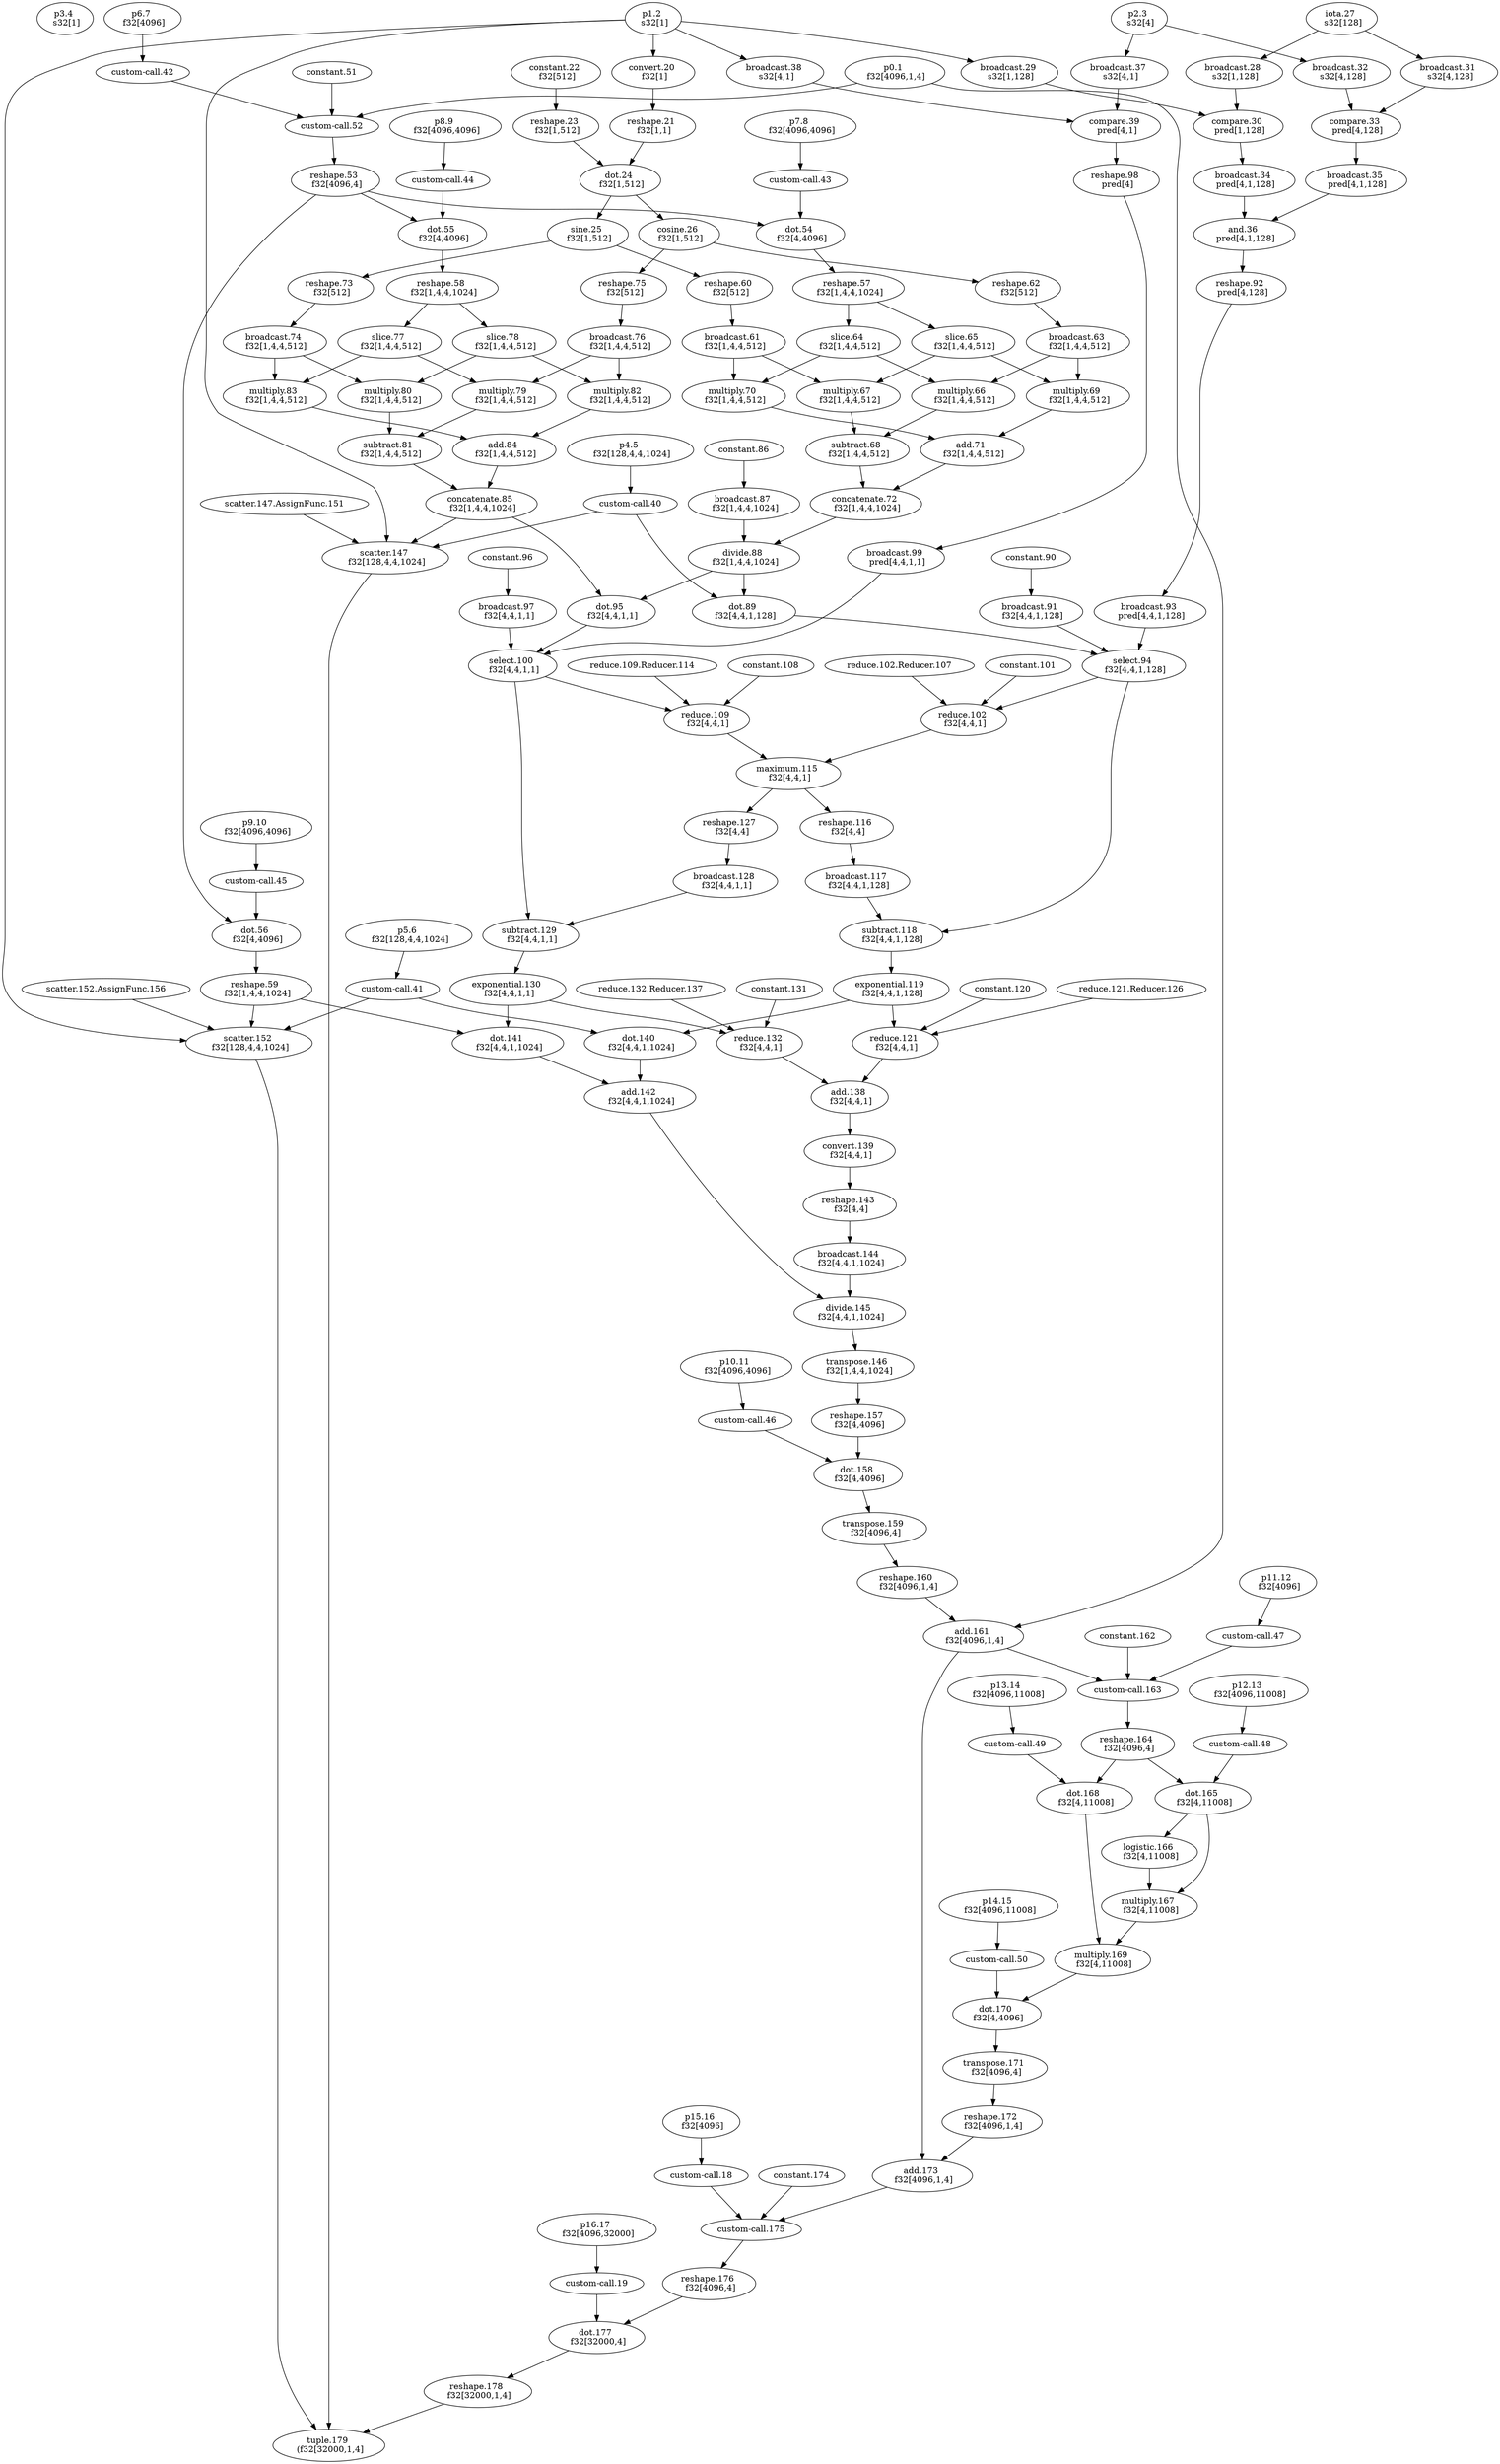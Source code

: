 digraph HloModule { 
	"p3.4" [label="p3.4 \n s32[1]"];
	"p16.17" [label="p16.17 \n f32[4096,32000]"];
	"iota.27" [label="iota.27 \n s32[128]"];
	"broadcast.28" [label="broadcast.28 \n s32[1,128]"];
	"p1.2" [label="p1.2 \n s32[1]"];
	"broadcast.29" [label="broadcast.29 \n s32[1,128]"];
	"compare.30" [label="compare.30 \n pred[1,128]"];
	"broadcast.34" [label="broadcast.34 \n pred[4,1,128]"];
	"broadcast.31" [label="broadcast.31 \n s32[4,128]"];
	"p2.3" [label="p2.3 \n s32[4]"];
	"broadcast.32" [label="broadcast.32 \n s32[4,128]"];
	"compare.33" [label="compare.33 \n pred[4,128]"];
	"broadcast.35" [label="broadcast.35 \n pred[4,1,128]"];
	"and.36" [label="and.36 \n pred[4,1,128]"];
	"reshape.92" [label="reshape.92 \n pred[4,128]"];
	"broadcast.93" [label="broadcast.93 \n pred[4,4,1,128]"];
	"convert.20" [label="convert.20 \n f32[1]"];
	"reshape.21" [label="reshape.21 \n f32[1,1]"];
	"constant.22" [label="constant.22 \n f32[512]"];
	"reshape.23" [label="reshape.23 \n f32[1,512]"];
	"dot.24" [label="dot.24 \n f32[1,512]"];
	"cosine.26" [label="cosine.26 \n f32[1,512]"];
	"reshape.62" [label="reshape.62 \n f32[512]"];
	"broadcast.63" [label="broadcast.63 \n f32[1,4,4,512]"];
	"p0.1" [label="p0.1 \n f32[4096,1,4]"];
	"p6.7" [label="p6.7 \n f32[4096]"];
	"reshape.53" [label="reshape.53 \n f32[4096,4]"];
	"p7.8" [label="p7.8 \n f32[4096,4096]"];
	"dot.54" [label="dot.54 \n f32[4,4096]"];
	"reshape.57" [label="reshape.57 \n f32[1,4,4,1024]"];
	"slice.64" [label="slice.64 \n f32[1,4,4,512]"];
	"multiply.66" [label="multiply.66 \n f32[1,4,4,512]"];
	"sine.25" [label="sine.25 \n f32[1,512]"];
	"reshape.60" [label="reshape.60 \n f32[512]"];
	"broadcast.61" [label="broadcast.61 \n f32[1,4,4,512]"];
	"slice.65" [label="slice.65 \n f32[1,4,4,512]"];
	"multiply.67" [label="multiply.67 \n f32[1,4,4,512]"];
	"subtract.68" [label="subtract.68 \n f32[1,4,4,512]"];
	"multiply.69" [label="multiply.69 \n f32[1,4,4,512]"];
	"multiply.70" [label="multiply.70 \n f32[1,4,4,512]"];
	"add.71" [label="add.71 \n f32[1,4,4,512]"];
	"concatenate.72" [label="concatenate.72 \n f32[1,4,4,1024]"];
	"broadcast.87" [label="broadcast.87 \n f32[1,4,4,1024]"];
	"divide.88" [label="divide.88 \n f32[1,4,4,1024]"];
	"p4.5" [label="p4.5 \n f32[128,4,4,1024]"];
	"dot.89" [label="dot.89 \n f32[4,4,1,128]"];
	"broadcast.91" [label="broadcast.91 \n f32[4,4,1,128]"];
	"select.94" [label="select.94 \n f32[4,4,1,128]"];
	"reduce.102" [label="reduce.102 \n f32[4,4,1]"];
	"broadcast.38" [label="broadcast.38 \n s32[4,1]"];
	"broadcast.37" [label="broadcast.37 \n s32[4,1]"];
	"compare.39" [label="compare.39 \n pred[4,1]"];
	"reshape.98" [label="reshape.98 \n pred[4]"];
	"broadcast.99" [label="broadcast.99 \n pred[4,4,1,1]"];
	"reshape.75" [label="reshape.75 \n f32[512]"];
	"broadcast.76" [label="broadcast.76 \n f32[1,4,4,512]"];
	"p8.9" [label="p8.9 \n f32[4096,4096]"];
	"dot.55" [label="dot.55 \n f32[4,4096]"];
	"reshape.58" [label="reshape.58 \n f32[1,4,4,1024]"];
	"slice.77" [label="slice.77 \n f32[1,4,4,512]"];
	"multiply.79" [label="multiply.79 \n f32[1,4,4,512]"];
	"reshape.73" [label="reshape.73 \n f32[512]"];
	"broadcast.74" [label="broadcast.74 \n f32[1,4,4,512]"];
	"slice.78" [label="slice.78 \n f32[1,4,4,512]"];
	"multiply.80" [label="multiply.80 \n f32[1,4,4,512]"];
	"subtract.81" [label="subtract.81 \n f32[1,4,4,512]"];
	"multiply.82" [label="multiply.82 \n f32[1,4,4,512]"];
	"multiply.83" [label="multiply.83 \n f32[1,4,4,512]"];
	"add.84" [label="add.84 \n f32[1,4,4,512]"];
	"concatenate.85" [label="concatenate.85 \n f32[1,4,4,1024]"];
	"dot.95" [label="dot.95 \n f32[4,4,1,1]"];
	"broadcast.97" [label="broadcast.97 \n f32[4,4,1,1]"];
	"select.100" [label="select.100 \n f32[4,4,1,1]"];
	"reduce.109" [label="reduce.109 \n f32[4,4,1]"];
	"maximum.115" [label="maximum.115 \n f32[4,4,1]"];
	"reshape.116" [label="reshape.116 \n f32[4,4]"];
	"broadcast.117" [label="broadcast.117 \n f32[4,4,1,128]"];
	"subtract.118" [label="subtract.118 \n f32[4,4,1,128]"];
	"exponential.119" [label="exponential.119 \n f32[4,4,1,128]"];
	"p5.6" [label="p5.6 \n f32[128,4,4,1024]"];
	"dot.140" [label="dot.140 \n f32[4,4,1,1024]"];
	"reshape.127" [label="reshape.127 \n f32[4,4]"];
	"broadcast.128" [label="broadcast.128 \n f32[4,4,1,1]"];
	"subtract.129" [label="subtract.129 \n f32[4,4,1,1]"];
	"exponential.130" [label="exponential.130 \n f32[4,4,1,1]"];
	"p9.10" [label="p9.10 \n f32[4096,4096]"];
	"dot.56" [label="dot.56 \n f32[4,4096]"];
	"reshape.59" [label="reshape.59 \n f32[1,4,4,1024]"];
	"dot.141" [label="dot.141 \n f32[4,4,1,1024]"];
	"add.142" [label="add.142 \n f32[4,4,1,1024]"];
	"reduce.121" [label="reduce.121 \n f32[4,4,1]"];
	"reduce.132" [label="reduce.132 \n f32[4,4,1]"];
	"add.138" [label="add.138 \n f32[4,4,1]"];
	"convert.139" [label="convert.139 \n f32[4,4,1]"];
	"reshape.143" [label="reshape.143 \n f32[4,4]"];
	"broadcast.144" [label="broadcast.144 \n f32[4,4,1,1024]"];
	"divide.145" [label="divide.145 \n f32[4,4,1,1024]"];
	"transpose.146" [label="transpose.146 \n f32[1,4,4,1024]"];
	"reshape.157" [label="reshape.157 \n f32[4,4096]"];
	"p10.11" [label="p10.11 \n f32[4096,4096]"];
	"dot.158" [label="dot.158 \n f32[4,4096]"];
	"transpose.159" [label="transpose.159 \n f32[4096,4]"];
	"reshape.160" [label="reshape.160 \n f32[4096,1,4]"];
	"add.161" [label="add.161 \n f32[4096,1,4]"];
	"p11.12" [label="p11.12 \n f32[4096]"];
	"reshape.164" [label="reshape.164 \n f32[4096,4]"];
	"p12.13" [label="p12.13 \n f32[4096,11008]"];
	"dot.165" [label="dot.165 \n f32[4,11008]"];
	"logistic.166" [label="logistic.166 \n f32[4,11008]"];
	"multiply.167" [label="multiply.167 \n f32[4,11008]"];
	"p13.14" [label="p13.14 \n f32[4096,11008]"];
	"dot.168" [label="dot.168 \n f32[4,11008]"];
	"multiply.169" [label="multiply.169 \n f32[4,11008]"];
	"p14.15" [label="p14.15 \n f32[4096,11008]"];
	"dot.170" [label="dot.170 \n f32[4,4096]"];
	"transpose.171" [label="transpose.171 \n f32[4096,4]"];
	"reshape.172" [label="reshape.172 \n f32[4096,1,4]"];
	"add.173" [label="add.173 \n f32[4096,1,4]"];
	"p15.16" [label="p15.16 \n f32[4096]"];
	"reshape.176" [label="reshape.176 \n f32[4096,4]"];
	"dot.177" [label="dot.177 \n f32[32000,4]"];
	"reshape.178" [label="reshape.178 \n f32[32000,1,4]"];
	"scatter.147" [label="scatter.147 \n f32[128,4,4,1024]"];
	"scatter.152" [label="scatter.152 \n f32[128,4,4,1024]"];
	"tuple.179" [label="tuple.179 \n (f32[32000,1,4]"]; 
 	"p16.17" -> "custom-call.19";
	"iota.27" -> "broadcast.28";
	"p1.2" -> "broadcast.29";
	"broadcast.28" -> "compare.30";
	"broadcast.29" -> "compare.30";
	"compare.30" -> "broadcast.34";
	"iota.27" -> "broadcast.31";
	"p2.3" -> "broadcast.32";
	"broadcast.31" -> "compare.33";
	"broadcast.32" -> "compare.33";
	"compare.33" -> "broadcast.35";
	"broadcast.34" -> "and.36";
	"broadcast.35" -> "and.36";
	"and.36" -> "reshape.92";
	"reshape.92" -> "broadcast.93";
	"p1.2" -> "convert.20";
	"convert.20" -> "reshape.21";
	"constant.22" -> "reshape.23";
	"reshape.21" -> "dot.24";
	"reshape.23" -> "dot.24";
	"dot.24" -> "cosine.26";
	"cosine.26" -> "reshape.62";
	"reshape.62" -> "broadcast.63";
	"p6.7" -> "custom-call.42";
	"p0.1" -> "custom-call.52";
	"custom-call.42" -> "custom-call.52";
	"constant.51" -> "custom-call.52";
	"custom-call.52" -> "reshape.53";
	"p7.8" -> "custom-call.43";
	"reshape.53" -> "dot.54";
	"custom-call.43" -> "dot.54";
	"dot.54" -> "reshape.57";
	"reshape.57" -> "slice.64";
	"broadcast.63" -> "multiply.66";
	"slice.64" -> "multiply.66";
	"dot.24" -> "sine.25";
	"sine.25" -> "reshape.60";
	"reshape.60" -> "broadcast.61";
	"reshape.57" -> "slice.65";
	"broadcast.61" -> "multiply.67";
	"slice.65" -> "multiply.67";
	"multiply.66" -> "subtract.68";
	"multiply.67" -> "subtract.68";
	"broadcast.63" -> "multiply.69";
	"slice.65" -> "multiply.69";
	"broadcast.61" -> "multiply.70";
	"slice.64" -> "multiply.70";
	"multiply.69" -> "add.71";
	"multiply.70" -> "add.71";
	"subtract.68" -> "concatenate.72";
	"add.71" -> "concatenate.72";
	"constant.86" -> "broadcast.87";
	"concatenate.72" -> "divide.88";
	"broadcast.87" -> "divide.88";
	"p4.5" -> "custom-call.40";
	"divide.88" -> "dot.89";
	"custom-call.40" -> "dot.89";
	"constant.90" -> "broadcast.91";
	"broadcast.93" -> "select.94";
	"dot.89" -> "select.94";
	"broadcast.91" -> "select.94";
	"select.94" -> "reduce.102";
	"constant.101" -> "reduce.102";
	"reduce.102.Reducer.107" -> "reduce.102";
	"p1.2" -> "broadcast.38";
	"p2.3" -> "broadcast.37";
	"broadcast.38" -> "compare.39";
	"broadcast.37" -> "compare.39";
	"compare.39" -> "reshape.98";
	"reshape.98" -> "broadcast.99";
	"cosine.26" -> "reshape.75";
	"reshape.75" -> "broadcast.76";
	"p8.9" -> "custom-call.44";
	"reshape.53" -> "dot.55";
	"custom-call.44" -> "dot.55";
	"dot.55" -> "reshape.58";
	"reshape.58" -> "slice.77";
	"broadcast.76" -> "multiply.79";
	"slice.77" -> "multiply.79";
	"sine.25" -> "reshape.73";
	"reshape.73" -> "broadcast.74";
	"reshape.58" -> "slice.78";
	"broadcast.74" -> "multiply.80";
	"slice.78" -> "multiply.80";
	"multiply.79" -> "subtract.81";
	"multiply.80" -> "subtract.81";
	"broadcast.76" -> "multiply.82";
	"slice.78" -> "multiply.82";
	"broadcast.74" -> "multiply.83";
	"slice.77" -> "multiply.83";
	"multiply.82" -> "add.84";
	"multiply.83" -> "add.84";
	"subtract.81" -> "concatenate.85";
	"add.84" -> "concatenate.85";
	"divide.88" -> "dot.95";
	"concatenate.85" -> "dot.95";
	"constant.96" -> "broadcast.97";
	"broadcast.99" -> "select.100";
	"dot.95" -> "select.100";
	"broadcast.97" -> "select.100";
	"select.100" -> "reduce.109";
	"constant.108" -> "reduce.109";
	"reduce.109.Reducer.114" -> "reduce.109";
	"reduce.102" -> "maximum.115";
	"reduce.109" -> "maximum.115";
	"maximum.115" -> "reshape.116";
	"reshape.116" -> "broadcast.117";
	"select.94" -> "subtract.118";
	"broadcast.117" -> "subtract.118";
	"subtract.118" -> "exponential.119";
	"p5.6" -> "custom-call.41";
	"exponential.119" -> "dot.140";
	"custom-call.41" -> "dot.140";
	"maximum.115" -> "reshape.127";
	"reshape.127" -> "broadcast.128";
	"select.100" -> "subtract.129";
	"broadcast.128" -> "subtract.129";
	"subtract.129" -> "exponential.130";
	"p9.10" -> "custom-call.45";
	"reshape.53" -> "dot.56";
	"custom-call.45" -> "dot.56";
	"dot.56" -> "reshape.59";
	"exponential.130" -> "dot.141";
	"reshape.59" -> "dot.141";
	"dot.140" -> "add.142";
	"dot.141" -> "add.142";
	"exponential.119" -> "reduce.121";
	"constant.120" -> "reduce.121";
	"reduce.121.Reducer.126" -> "reduce.121";
	"exponential.130" -> "reduce.132";
	"constant.131" -> "reduce.132";
	"reduce.132.Reducer.137" -> "reduce.132";
	"reduce.121" -> "add.138";
	"reduce.132" -> "add.138";
	"add.138" -> "convert.139";
	"convert.139" -> "reshape.143";
	"reshape.143" -> "broadcast.144";
	"add.142" -> "divide.145";
	"broadcast.144" -> "divide.145";
	"divide.145" -> "transpose.146";
	"transpose.146" -> "reshape.157";
	"p10.11" -> "custom-call.46";
	"reshape.157" -> "dot.158";
	"custom-call.46" -> "dot.158";
	"dot.158" -> "transpose.159";
	"transpose.159" -> "reshape.160";
	"reshape.160" -> "add.161";
	"p0.1" -> "add.161";
	"p11.12" -> "custom-call.47";
	"add.161" -> "custom-call.163";
	"custom-call.47" -> "custom-call.163";
	"constant.162" -> "custom-call.163";
	"custom-call.163" -> "reshape.164";
	"p12.13" -> "custom-call.48";
	"reshape.164" -> "dot.165";
	"custom-call.48" -> "dot.165";
	"dot.165" -> "logistic.166";
	"dot.165" -> "multiply.167";
	"logistic.166" -> "multiply.167";
	"p13.14" -> "custom-call.49";
	"reshape.164" -> "dot.168";
	"custom-call.49" -> "dot.168";
	"multiply.167" -> "multiply.169";
	"dot.168" -> "multiply.169";
	"p14.15" -> "custom-call.50";
	"multiply.169" -> "dot.170";
	"custom-call.50" -> "dot.170";
	"dot.170" -> "transpose.171";
	"transpose.171" -> "reshape.172";
	"reshape.172" -> "add.173";
	"add.161" -> "add.173";
	"p15.16" -> "custom-call.18";
	"add.173" -> "custom-call.175";
	"custom-call.18" -> "custom-call.175";
	"constant.174" -> "custom-call.175";
	"custom-call.175" -> "reshape.176";
	"custom-call.19" -> "dot.177";
	"reshape.176" -> "dot.177";
	"dot.177" -> "reshape.178";
	"custom-call.40" -> "scatter.147";
	"p1.2" -> "scatter.147";
	"concatenate.85" -> "scatter.147";
	"scatter.147.AssignFunc.151" -> "scatter.147";
	"custom-call.41" -> "scatter.152";
	"p1.2" -> "scatter.152";
	"reshape.59" -> "scatter.152";
	"scatter.152.AssignFunc.156" -> "scatter.152";
	"reshape.178" -> "tuple.179";
	"scatter.147" -> "tuple.179";
	"scatter.152" -> "tuple.179";
 }